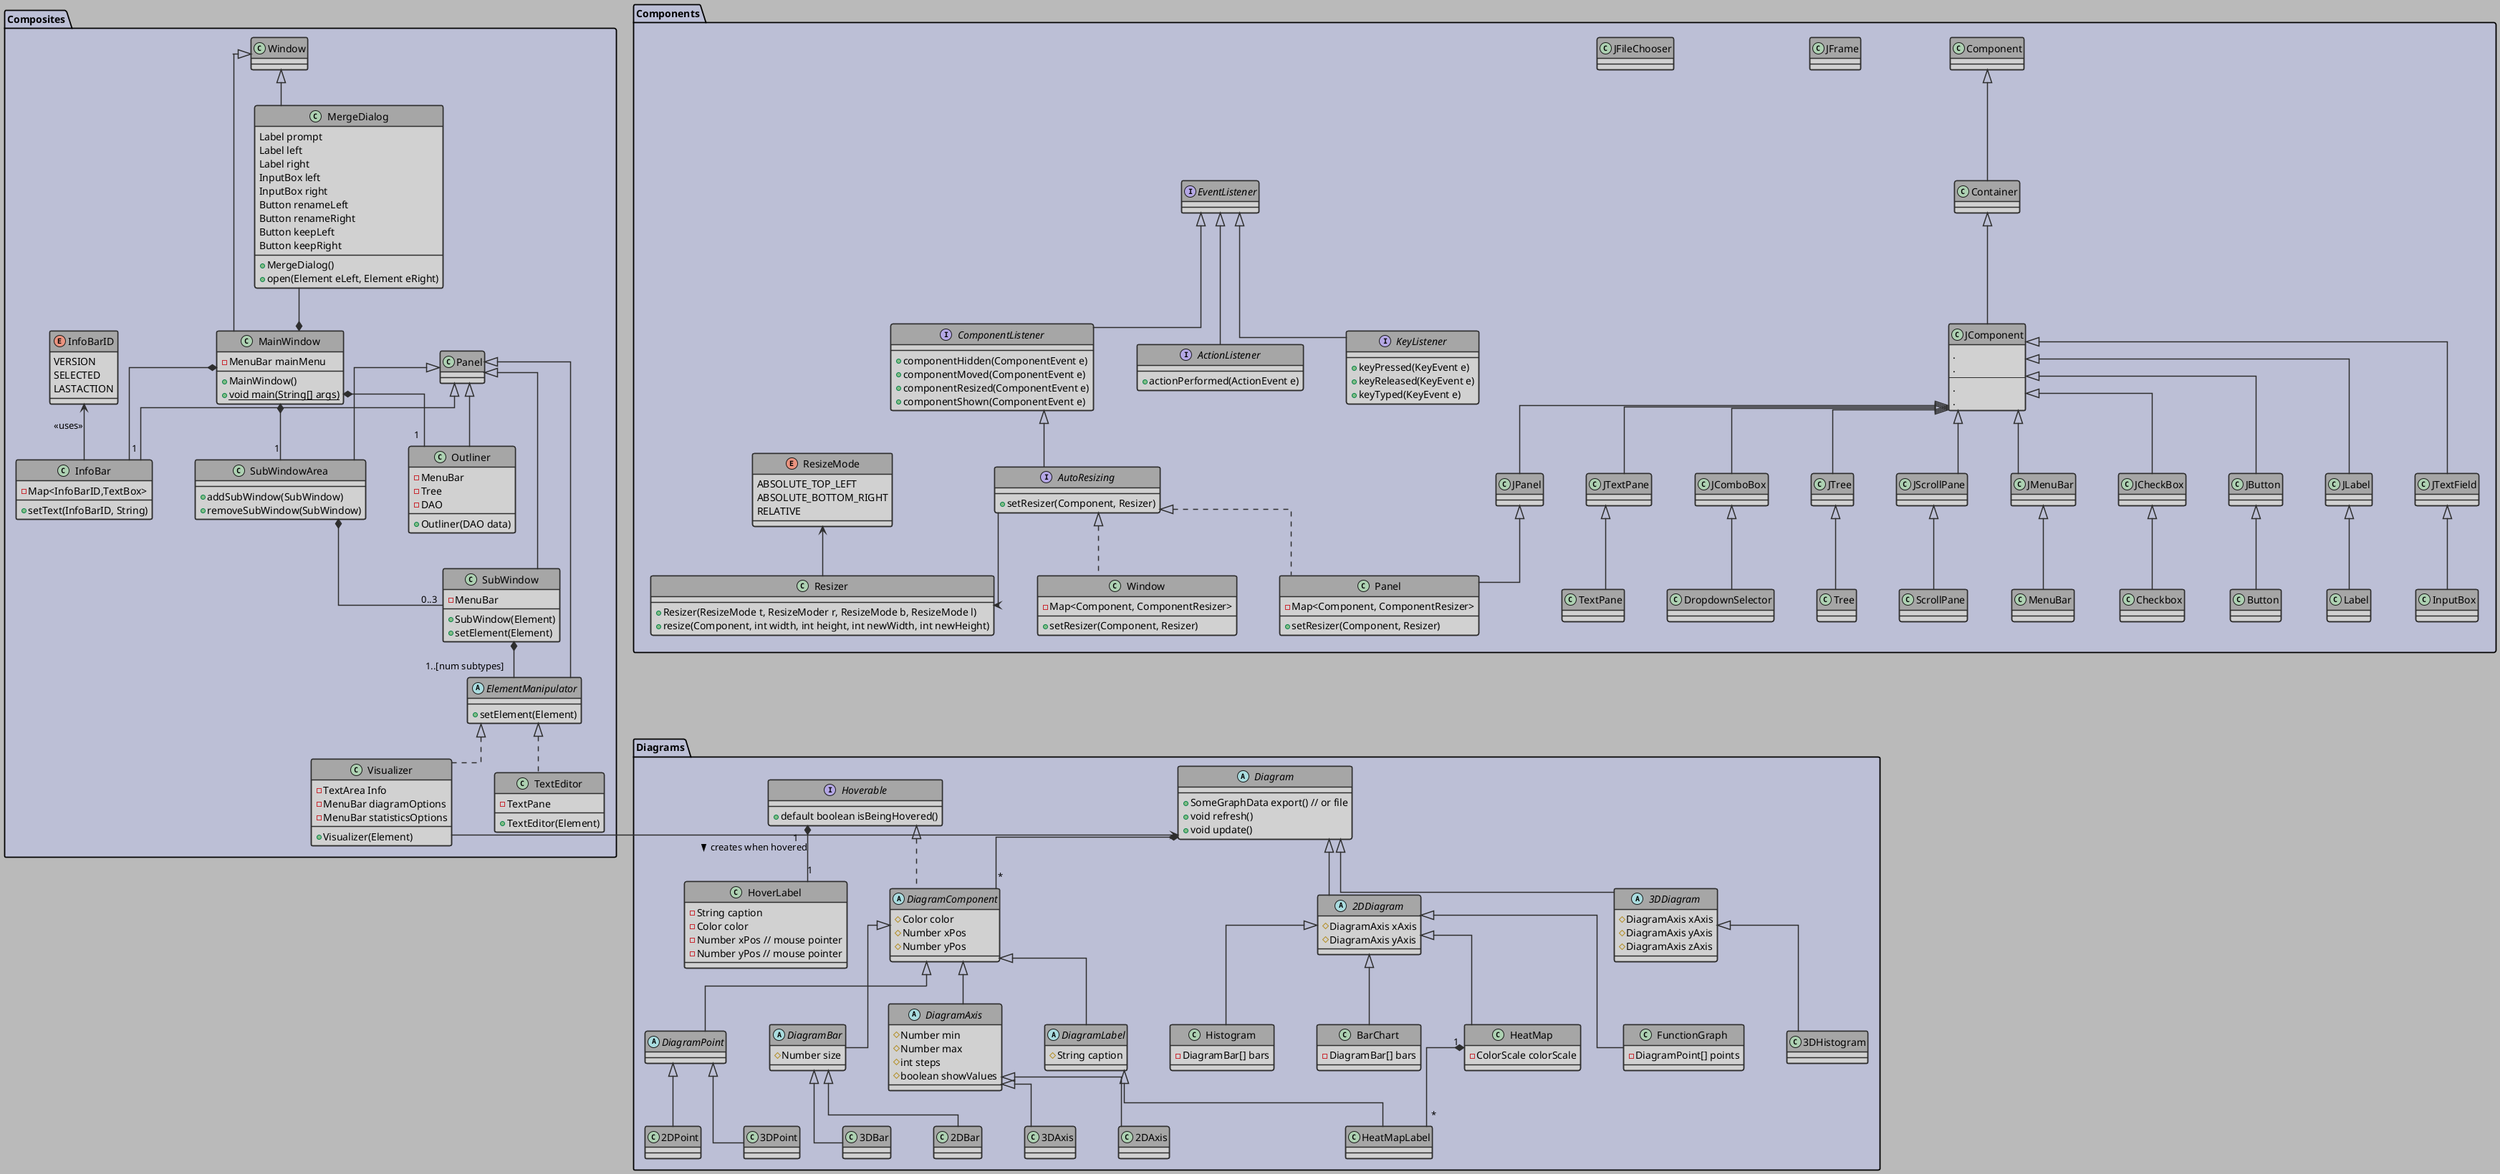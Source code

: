 @startuml Class_Diagram
'Style Settings
skinparam {
    Linetype ortho
    BackgroundColor #bababa
    Shadowing false
    Nodesep 60
    Ranksep 50
}
skinparam Arrow {
    Color #2e2e2e
    Thickness 1.5
}
skinparam CircledCharacter {
    Radius 8
    FontSize 10
}
skinparam class {
    BackgroundColor #d1d1d1
    BorderColor #2e2e2e
    BorderThickness 1.5
    HeaderBackgroundColor #a6a6a6
}
skinparam package {
    BackgroundColor #bcbfd6
    BorderThickness 1.8
}
skinparam Note {
    BackgroundColor #297547
    BorderColor #171a17
    FontColor #e8e8e8
}
'Class Diagram
'Class Definitions
    'Basic UI Components, extend/use Swing components
    package Components {
        'Swing
            together {
                class Container extends Component
                class JComponent extends Container {
                    .
                    .
                    --
                    .
                    .
                }
                class JFrame 
                class JFileChooser
                class JPanel extends JComponent
                class JButton extends JComponent
                class JLabel extends JComponent
                class JTextField extends JComponent
                class JTextPane extends JComponent
                class JComboBox extends JComponent
                class JTree extends JComponent
                class JScrollPane extends JComponent
                class JMenuBar extends JComponent
                class JCheckBox extends JComponent
            }
            'Listeners
                together {
                    interface EventListener
                    interface ComponentListener extends EventListener {
                        +componentHidden(ComponentEvent e)
                        +componentMoved(ComponentEvent e)
                        +componentResized(ComponentEvent e)
                        +componentShown(ComponentEvent e)
                    }
                    interface ActionListener extends EventListener {
                        +actionPerformed(ActionEvent e)
                    }
                    interface KeyListener extends EventListener {
                        +keyPressed(KeyEvent e)
                        +keyReleased(KeyEvent e)
                        +keyTyped(KeyEvent e)
                    }
                }
        'Custom
            class Tree extends JTree
            class Button extends JButton
            class DropdownSelector extends JComboBox
            class InputBox extends JTextField
            class Checkbox extends JCheckBox
            class Label extends JLabel
            class ScrollPane extends JScrollPane
            class MenuBar extends JMenuBar
            class TextPane extends JTextPane

            'Frames/Panels
            together {
                enum ResizeMode {
                    ABSOLUTE_TOP_LEFT
                    ABSOLUTE_BOTTOM_RIGHT
                    RELATIVE
                }
                class Resizer {
                    +Resizer(ResizeMode t, ResizeModer r, ResizeMode b, ResizeMode l)
                    +resize(Component, int width, int height, int newWidth, int newHeight)
                }
                interface AutoResizing extends ComponentListener {
                    +setResizer(Component, Resizer)
                }

                class Panel extends JPanel implements AutoResizing {
                    -Map<Component, ComponentResizer>
                    +setResizer(Component, Resizer)
                }
                class Window implements AutoResizing {
                    -Map<Component, ComponentResizer>
                    +setResizer(Component, Resizer)
                }
                ResizeMode <-- Resizer
            }
    }
    
    'UI Composites
    package Composites {
        enum InfoBarID {
            VERSION
            SELECTED
            LASTACTION
        }
        class InfoBar extends Panel {
            -Map<InfoBarID,TextBox>
            +setText(InfoBarID, String)
        }
        InfoBarID <-- InfoBar : <<uses>>

        class MainWindow extends Window {
            -MenuBar mainMenu

            +MainWindow()
            + {static} void main(String[] args)
        }

        class SubWindowArea extends Panel{
            +addSubWindow(SubWindow)
            +removeSubWindow(SubWindow)
        }
        class SubWindow extends Panel {
            -MenuBar
            +SubWindow(Element)
            +setElement(Element)
        }
        abstract class ElementManipulator extends Panel {
            +setElement(Element)
        }
        class TextEditor implements ElementManipulator {
            -TextPane
            +TextEditor(Element)
        }
        class Visualizer implements ElementManipulator {
            -TextArea Info
            -MenuBar diagramOptions
            -MenuBar statisticsOptions
            +Visualizer(Element)
        }
        SubWindow *-- "1..[num subtypes]" ElementManipulator
        SubWindowArea *-- "0..3" SubWindow

        class Outliner extends Panel {
            -MenuBar
            -Tree
            -DAO
            +Outliner(DAO data)
        }

        class MergeDialog extends Window {
            Label prompt
            Label left
            Label right
            InputBox left
            InputBox right
            Button renameLeft
            Button renameRight
            Button keepLeft
            Button keepRight
            +MergeDialog()
            +open(Element eLeft, Element eRight)
        }
        MergeDialog --* MainWindow
    }
'Diagrams
    package Diagrams {
        abstract Class Diagram {
            '#Element element
            +SomeGraphData export() // or file
            +void refresh()
            +void update()
        }
        abstract class 2DDiagram extends Diagram {
            #DiagramAxis xAxis
            #DiagramAxis yAxis
        }
        abstract class 3DDiagram extends Diagram {
            #DiagramAxis xAxis
            #DiagramAxis yAxis
            #DiagramAxis zAxis
        }
        class Histogram extends 2DDiagram {
            -DiagramBar[] bars
        }
        class BarChart extends 2DDiagram {
            -DiagramBar[] bars
        }
        class HeatMap extends 2DDiagram {
            -ColorScale colorScale
        }
        class FunctionGraph extends 2DDiagram {
            -DiagramPoint[] points
        }
        class 3DHistogram extends 3DDiagram

        interface Hoverable {
            +default boolean isBeingHovered()
        }
        abstract class DiagramComponent implements Hoverable {
            #Color color
            #Number xPos
            #Number yPos
        }
        abstract class DiagramBar extends DiagramComponent {
            #Number size
        }
        abstract class DiagramAxis extends DiagramComponent {
            #Number min
            #Number max
            #int steps
            #boolean showValues
        }
        abstract class DiagramLabel extends DiagramComponent {
            #String caption
        }
        abstract class DiagramPoint extends DiagramComponent {

        }
        class 2DPoint extends DiagramPoint
        class 3DPoint extends DiagramPoint
        class 2DBar extends DiagramBar
        class 3DBar extends DiagramBar
        class 2DAxis extends DiagramAxis
        class 3DAxis extends DiagramAxis
        class HeatMapLabel extends DiagramLabel {

        }
        'Shows value that is being
        'hovered over
        class HoverLabel {
            -String caption
            -Color color
            -Number xPos // mouse pointer
            -Number yPos // mouse pointer
        }
    }

'Class Relations
    'Ui
    AutoResizing --> Resizer
    Visualizer -> Diagram

    MainWindow *-- "1"Outliner
    MainWindow *-- "1"SubWindowArea
    MainWindow *-- "1"InfoBar
    'UIElement Implementers
    HeatMap "1" *-- "*" HeatMapLabel
    Diagram *-- "*" DiagramComponent
    Hoverable "1" *-- "1" HoverLabel : > creates when hovered
'Package Relations
@enduml